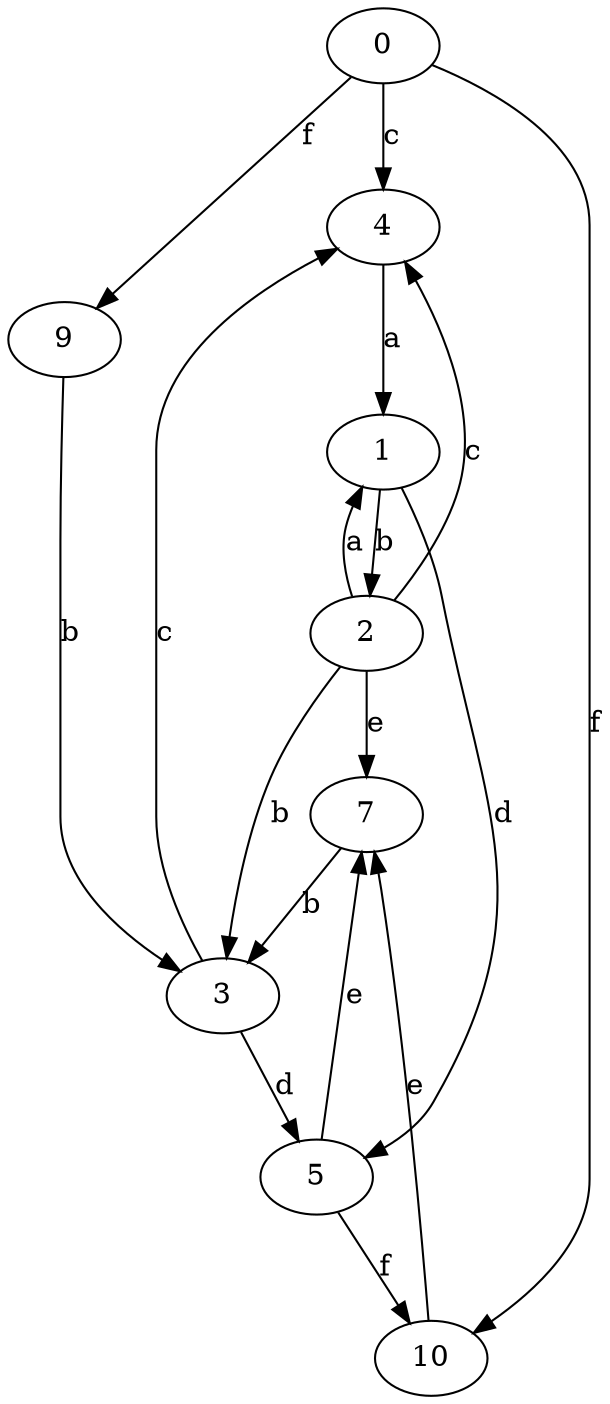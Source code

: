 strict digraph  {
0;
1;
2;
3;
4;
5;
7;
9;
10;
0 -> 4  [label=c];
0 -> 9  [label=f];
0 -> 10  [label=f];
1 -> 2  [label=b];
1 -> 5  [label=d];
2 -> 1  [label=a];
2 -> 3  [label=b];
2 -> 4  [label=c];
2 -> 7  [label=e];
3 -> 4  [label=c];
3 -> 5  [label=d];
4 -> 1  [label=a];
5 -> 7  [label=e];
5 -> 10  [label=f];
7 -> 3  [label=b];
9 -> 3  [label=b];
10 -> 7  [label=e];
}

